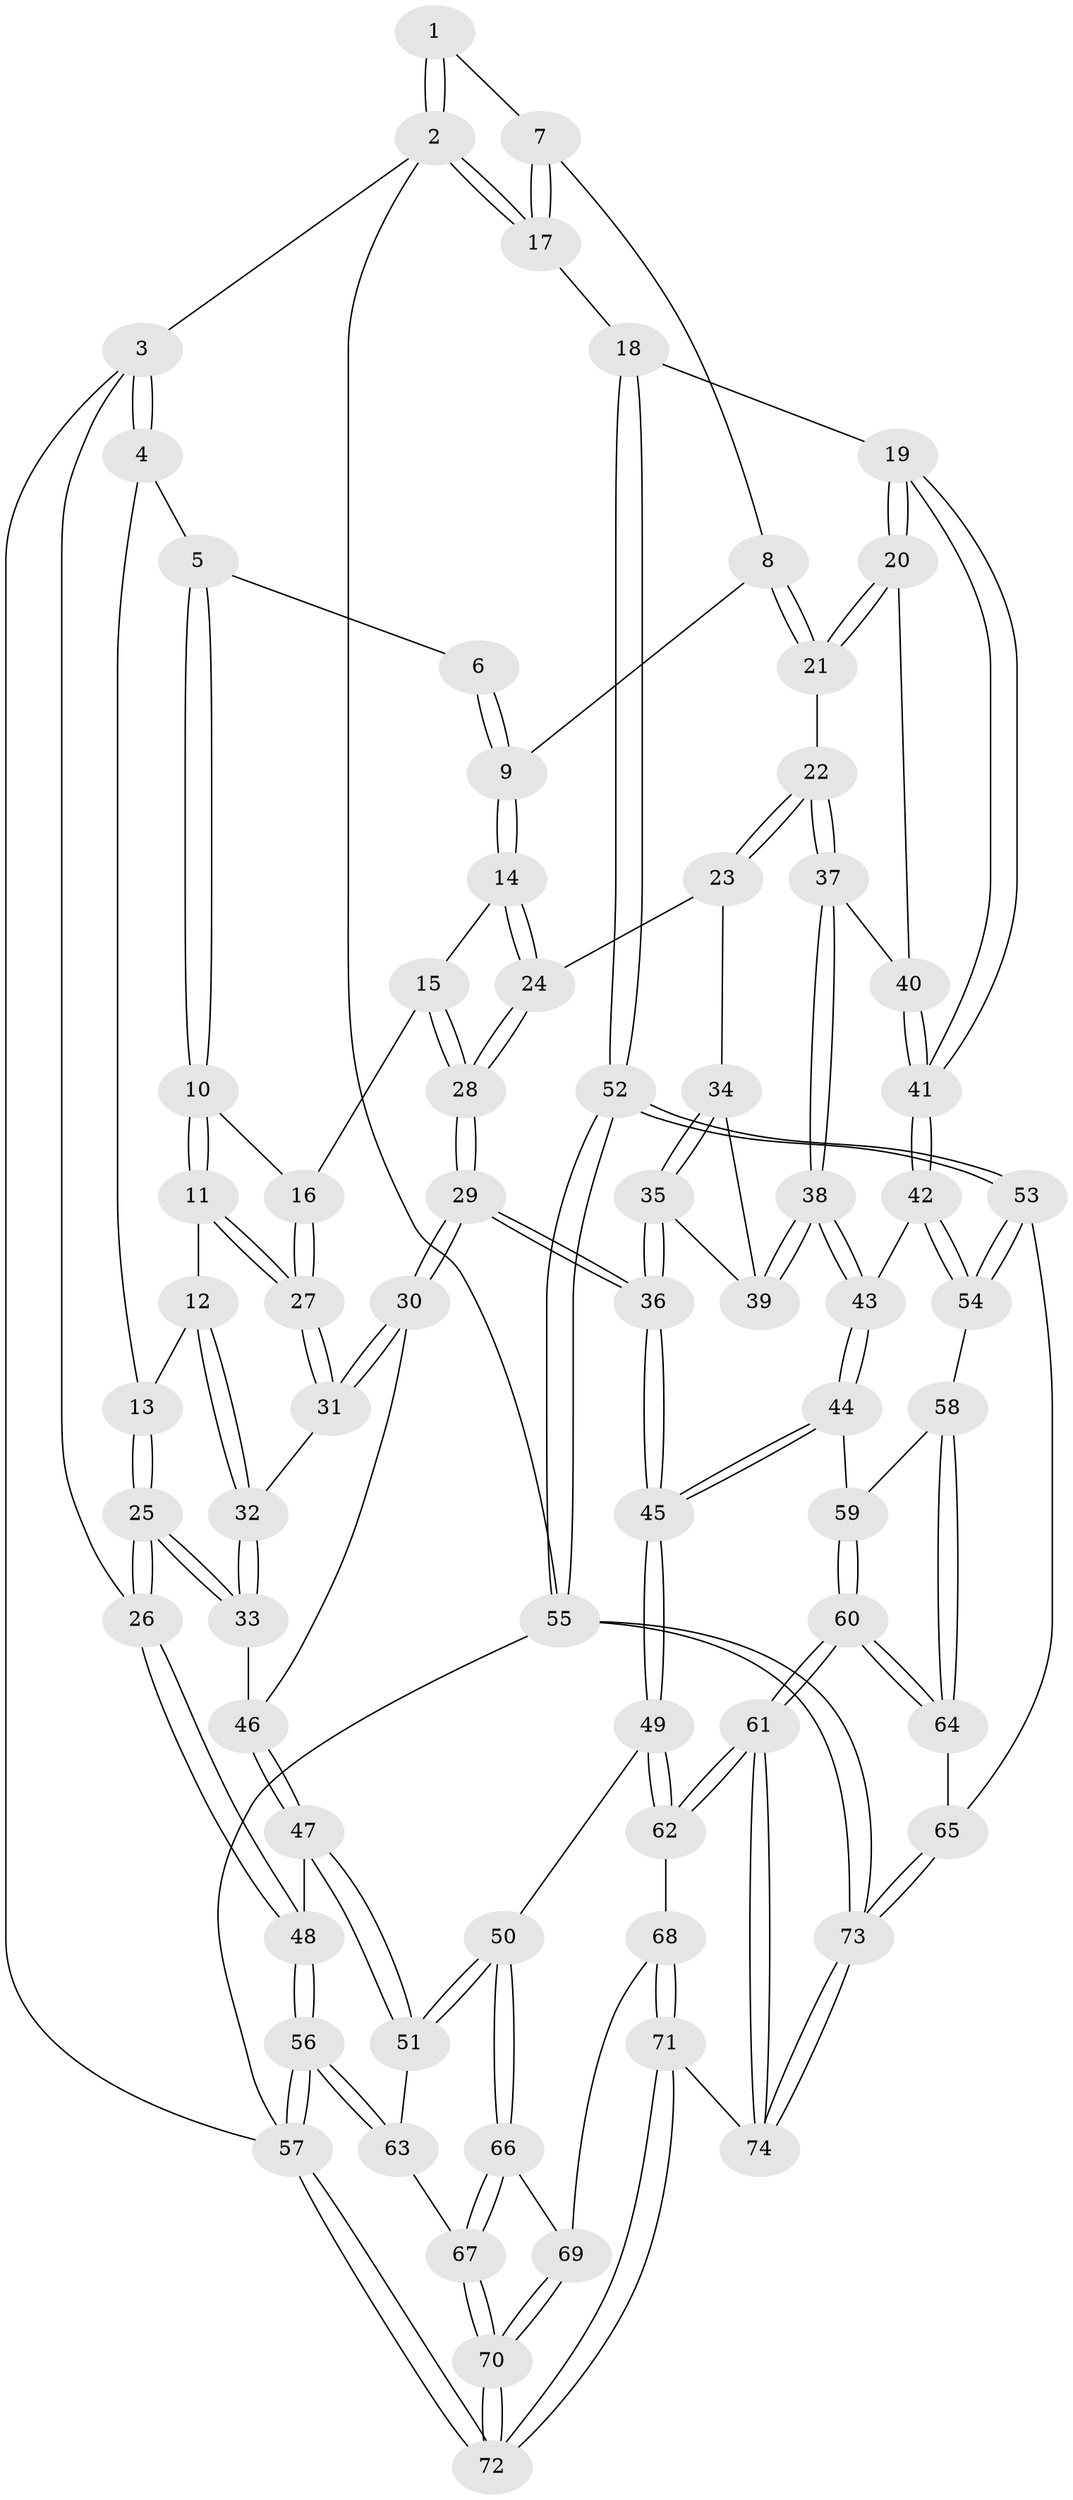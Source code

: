 // coarse degree distribution, {3: 0.22727272727272727, 7: 0.022727272727272728, 5: 0.29545454545454547, 4: 0.4090909090909091, 6: 0.045454545454545456}
// Generated by graph-tools (version 1.1) at 2025/24/03/03/25 07:24:35]
// undirected, 74 vertices, 182 edges
graph export_dot {
graph [start="1"]
  node [color=gray90,style=filled];
  1 [pos="+0.9032550624134527+0"];
  2 [pos="+1+0"];
  3 [pos="+0+0"];
  4 [pos="+0.1445200978898134+0"];
  5 [pos="+0.36318013822686385+0"];
  6 [pos="+0.6659548215989181+0"];
  7 [pos="+0.8208245353401068+0.0989978587536365"];
  8 [pos="+0.8098432133870017+0.11056955570180074"];
  9 [pos="+0.6763503509718202+0.12273463512819485"];
  10 [pos="+0.40655141473480005+0"];
  11 [pos="+0.2794843234913799+0.18999479432967056"];
  12 [pos="+0.24241916522307014+0.19320029957749615"];
  13 [pos="+0.19687163031469454+0.17090167668789677"];
  14 [pos="+0.6229999714773763+0.17278352335335992"];
  15 [pos="+0.4958005903209004+0.12084872728687931"];
  16 [pos="+0.47227354210575356+0.10358829694626547"];
  17 [pos="+1+0.18955195076711376"];
  18 [pos="+1+0.3207012710771117"];
  19 [pos="+1+0.3347990781100871"];
  20 [pos="+0.854040602478949+0.2920432972386113"];
  21 [pos="+0.8526903012077519+0.2915911463986473"];
  22 [pos="+0.7890385002155236+0.3075280007921521"];
  23 [pos="+0.6332833198084239+0.21057527821762898"];
  24 [pos="+0.6303756713733577+0.20630971478309765"];
  25 [pos="+0+0.33934299389622813"];
  26 [pos="+0+0.3380644986848032"];
  27 [pos="+0.35847443610703805+0.26622577147746607"];
  28 [pos="+0.45974329787088997+0.37739717823242885"];
  29 [pos="+0.42067347091735807+0.44505721929266917"];
  30 [pos="+0.3901371474358132+0.4259958210584071"];
  31 [pos="+0.364586650184015+0.39491342027981485"];
  32 [pos="+0.22537089347286765+0.3459927971540367"];
  33 [pos="+0.0035808366659184987+0.3522247840306929"];
  34 [pos="+0.6313143373753527+0.3062447622392041"];
  35 [pos="+0.5368937386223347+0.403056733663436"];
  36 [pos="+0.43133406200936386+0.46038600191222767"];
  37 [pos="+0.7322256525219464+0.39554633534632755"];
  38 [pos="+0.7130586374257643+0.4121585340037752"];
  39 [pos="+0.6605340388011626+0.3741321497069971"];
  40 [pos="+0.8299011073335366+0.44864357356924134"];
  41 [pos="+0.8789448175741152+0.5406257014078654"];
  42 [pos="+0.848655568244128+0.5870365752270819"];
  43 [pos="+0.6719681998698304+0.5647565466702318"];
  44 [pos="+0.6204675436369023+0.5887380927440888"];
  45 [pos="+0.4819557923663945+0.5910993783915968"];
  46 [pos="+0.18888719666704734+0.5170917017826112"];
  47 [pos="+0.17855771191228262+0.6517116022707486"];
  48 [pos="+0+0.480651642178003"];
  49 [pos="+0.4285338004509836+0.6842609187987221"];
  50 [pos="+0.3529167623521777+0.7079093976934518"];
  51 [pos="+0.1979567277343237+0.6867839819470395"];
  52 [pos="+1+0.7715628443116519"];
  53 [pos="+0.9798994835500955+0.7585650659394516"];
  54 [pos="+0.885676993272246+0.6617486206301871"];
  55 [pos="+1+1"];
  56 [pos="+0+0.8464167470680933"];
  57 [pos="+0+1"];
  58 [pos="+0.7591320751914097+0.7517567652305748"];
  59 [pos="+0.6252411610818861+0.5980563695049683"];
  60 [pos="+0.7021900761714893+0.8730564643156372"];
  61 [pos="+0.5890992951009065+0.9757335225515277"];
  62 [pos="+0.521580084297922+0.8870144385168699"];
  63 [pos="+0.1321926024206434+0.750190244414219"];
  64 [pos="+0.7359627821671106+0.8583907975161622"];
  65 [pos="+0.8786822564496327+0.8638768298344079"];
  66 [pos="+0.2986216578500734+0.8372383334204031"];
  67 [pos="+0.19149292789747616+0.9665277995104102"];
  68 [pos="+0.36376829300769387+0.9273436192195947"];
  69 [pos="+0.345592887424699+0.9132931800014286"];
  70 [pos="+0.18251964047105917+1"];
  71 [pos="+0.16840275100100688+1"];
  72 [pos="+0.08482779785878879+1"];
  73 [pos="+0.9415330035267786+1"];
  74 [pos="+0.5912597340072997+1"];
  1 -- 2;
  1 -- 2;
  1 -- 7;
  2 -- 3;
  2 -- 17;
  2 -- 17;
  2 -- 55;
  3 -- 4;
  3 -- 4;
  3 -- 26;
  3 -- 57;
  4 -- 5;
  4 -- 13;
  5 -- 6;
  5 -- 10;
  5 -- 10;
  6 -- 9;
  6 -- 9;
  7 -- 8;
  7 -- 17;
  7 -- 17;
  8 -- 9;
  8 -- 21;
  8 -- 21;
  9 -- 14;
  9 -- 14;
  10 -- 11;
  10 -- 11;
  10 -- 16;
  11 -- 12;
  11 -- 27;
  11 -- 27;
  12 -- 13;
  12 -- 32;
  12 -- 32;
  13 -- 25;
  13 -- 25;
  14 -- 15;
  14 -- 24;
  14 -- 24;
  15 -- 16;
  15 -- 28;
  15 -- 28;
  16 -- 27;
  16 -- 27;
  17 -- 18;
  18 -- 19;
  18 -- 52;
  18 -- 52;
  19 -- 20;
  19 -- 20;
  19 -- 41;
  19 -- 41;
  20 -- 21;
  20 -- 21;
  20 -- 40;
  21 -- 22;
  22 -- 23;
  22 -- 23;
  22 -- 37;
  22 -- 37;
  23 -- 24;
  23 -- 34;
  24 -- 28;
  24 -- 28;
  25 -- 26;
  25 -- 26;
  25 -- 33;
  25 -- 33;
  26 -- 48;
  26 -- 48;
  27 -- 31;
  27 -- 31;
  28 -- 29;
  28 -- 29;
  29 -- 30;
  29 -- 30;
  29 -- 36;
  29 -- 36;
  30 -- 31;
  30 -- 31;
  30 -- 46;
  31 -- 32;
  32 -- 33;
  32 -- 33;
  33 -- 46;
  34 -- 35;
  34 -- 35;
  34 -- 39;
  35 -- 36;
  35 -- 36;
  35 -- 39;
  36 -- 45;
  36 -- 45;
  37 -- 38;
  37 -- 38;
  37 -- 40;
  38 -- 39;
  38 -- 39;
  38 -- 43;
  38 -- 43;
  40 -- 41;
  40 -- 41;
  41 -- 42;
  41 -- 42;
  42 -- 43;
  42 -- 54;
  42 -- 54;
  43 -- 44;
  43 -- 44;
  44 -- 45;
  44 -- 45;
  44 -- 59;
  45 -- 49;
  45 -- 49;
  46 -- 47;
  46 -- 47;
  47 -- 48;
  47 -- 51;
  47 -- 51;
  48 -- 56;
  48 -- 56;
  49 -- 50;
  49 -- 62;
  49 -- 62;
  50 -- 51;
  50 -- 51;
  50 -- 66;
  50 -- 66;
  51 -- 63;
  52 -- 53;
  52 -- 53;
  52 -- 55;
  52 -- 55;
  53 -- 54;
  53 -- 54;
  53 -- 65;
  54 -- 58;
  55 -- 73;
  55 -- 73;
  55 -- 57;
  56 -- 57;
  56 -- 57;
  56 -- 63;
  56 -- 63;
  57 -- 72;
  57 -- 72;
  58 -- 59;
  58 -- 64;
  58 -- 64;
  59 -- 60;
  59 -- 60;
  60 -- 61;
  60 -- 61;
  60 -- 64;
  60 -- 64;
  61 -- 62;
  61 -- 62;
  61 -- 74;
  61 -- 74;
  62 -- 68;
  63 -- 67;
  64 -- 65;
  65 -- 73;
  65 -- 73;
  66 -- 67;
  66 -- 67;
  66 -- 69;
  67 -- 70;
  67 -- 70;
  68 -- 69;
  68 -- 71;
  68 -- 71;
  69 -- 70;
  69 -- 70;
  70 -- 72;
  70 -- 72;
  71 -- 72;
  71 -- 72;
  71 -- 74;
  73 -- 74;
  73 -- 74;
}
